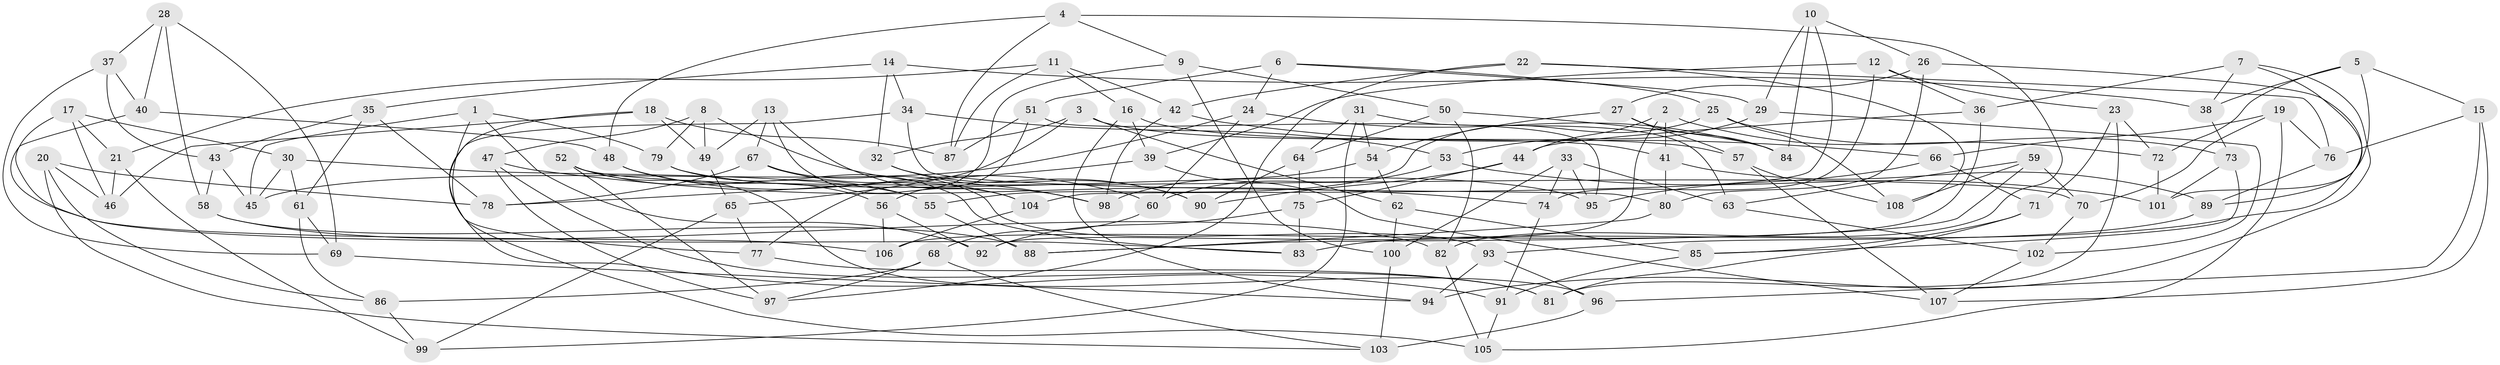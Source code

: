 // coarse degree distribution, {3: 0.1111111111111111, 10: 0.09259259259259259, 8: 0.07407407407407407, 4: 0.6111111111111112, 9: 0.07407407407407407, 7: 0.037037037037037035}
// Generated by graph-tools (version 1.1) at 2025/53/03/04/25 22:53:44]
// undirected, 108 vertices, 216 edges
graph export_dot {
  node [color=gray90,style=filled];
  1;
  2;
  3;
  4;
  5;
  6;
  7;
  8;
  9;
  10;
  11;
  12;
  13;
  14;
  15;
  16;
  17;
  18;
  19;
  20;
  21;
  22;
  23;
  24;
  25;
  26;
  27;
  28;
  29;
  30;
  31;
  32;
  33;
  34;
  35;
  36;
  37;
  38;
  39;
  40;
  41;
  42;
  43;
  44;
  45;
  46;
  47;
  48;
  49;
  50;
  51;
  52;
  53;
  54;
  55;
  56;
  57;
  58;
  59;
  60;
  61;
  62;
  63;
  64;
  65;
  66;
  67;
  68;
  69;
  70;
  71;
  72;
  73;
  74;
  75;
  76;
  77;
  78;
  79;
  80;
  81;
  82;
  83;
  84;
  85;
  86;
  87;
  88;
  89;
  90;
  91;
  92;
  93;
  94;
  95;
  96;
  97;
  98;
  99;
  100;
  101;
  102;
  103;
  104;
  105;
  106;
  107;
  108;
  1 -- 77;
  1 -- 79;
  1 -- 92;
  1 -- 45;
  2 -- 92;
  2 -- 72;
  2 -- 41;
  2 -- 44;
  3 -- 62;
  3 -- 41;
  3 -- 32;
  3 -- 65;
  4 -- 48;
  4 -- 87;
  4 -- 82;
  4 -- 9;
  5 -- 101;
  5 -- 38;
  5 -- 15;
  5 -- 72;
  6 -- 51;
  6 -- 25;
  6 -- 29;
  6 -- 24;
  7 -- 89;
  7 -- 94;
  7 -- 36;
  7 -- 38;
  8 -- 79;
  8 -- 90;
  8 -- 47;
  8 -- 49;
  9 -- 50;
  9 -- 77;
  9 -- 100;
  10 -- 29;
  10 -- 84;
  10 -- 26;
  10 -- 104;
  11 -- 16;
  11 -- 42;
  11 -- 21;
  11 -- 87;
  12 -- 36;
  12 -- 39;
  12 -- 74;
  12 -- 23;
  13 -- 67;
  13 -- 49;
  13 -- 104;
  13 -- 98;
  14 -- 35;
  14 -- 38;
  14 -- 34;
  14 -- 32;
  15 -- 76;
  15 -- 107;
  15 -- 96;
  16 -- 57;
  16 -- 39;
  16 -- 94;
  17 -- 83;
  17 -- 46;
  17 -- 30;
  17 -- 21;
  18 -- 91;
  18 -- 87;
  18 -- 49;
  18 -- 46;
  19 -- 76;
  19 -- 105;
  19 -- 66;
  19 -- 70;
  20 -- 78;
  20 -- 46;
  20 -- 103;
  20 -- 86;
  21 -- 46;
  21 -- 99;
  22 -- 108;
  22 -- 76;
  22 -- 42;
  22 -- 97;
  23 -- 81;
  23 -- 72;
  23 -- 71;
  24 -- 84;
  24 -- 45;
  24 -- 60;
  25 -- 73;
  25 -- 55;
  25 -- 108;
  26 -- 80;
  26 -- 27;
  26 -- 83;
  27 -- 84;
  27 -- 54;
  27 -- 57;
  28 -- 37;
  28 -- 69;
  28 -- 40;
  28 -- 58;
  29 -- 102;
  29 -- 53;
  30 -- 55;
  30 -- 45;
  30 -- 61;
  31 -- 54;
  31 -- 99;
  31 -- 64;
  31 -- 63;
  32 -- 90;
  32 -- 98;
  33 -- 74;
  33 -- 95;
  33 -- 100;
  33 -- 63;
  34 -- 53;
  34 -- 80;
  34 -- 105;
  35 -- 61;
  35 -- 43;
  35 -- 78;
  36 -- 106;
  36 -- 44;
  37 -- 69;
  37 -- 43;
  37 -- 40;
  38 -- 73;
  39 -- 107;
  39 -- 78;
  40 -- 48;
  40 -- 106;
  41 -- 80;
  41 -- 89;
  42 -- 66;
  42 -- 98;
  43 -- 58;
  43 -- 45;
  44 -- 90;
  44 -- 75;
  47 -- 74;
  47 -- 97;
  47 -- 81;
  48 -- 60;
  48 -- 56;
  49 -- 65;
  50 -- 84;
  50 -- 64;
  50 -- 82;
  51 -- 95;
  51 -- 87;
  51 -- 56;
  52 -- 70;
  52 -- 55;
  52 -- 97;
  52 -- 96;
  53 -- 101;
  53 -- 60;
  54 -- 62;
  54 -- 98;
  55 -- 88;
  56 -- 106;
  56 -- 92;
  57 -- 108;
  57 -- 107;
  58 -- 88;
  58 -- 82;
  59 -- 108;
  59 -- 63;
  59 -- 88;
  59 -- 70;
  60 -- 68;
  61 -- 86;
  61 -- 69;
  62 -- 85;
  62 -- 100;
  63 -- 102;
  64 -- 75;
  64 -- 90;
  65 -- 99;
  65 -- 77;
  66 -- 95;
  66 -- 71;
  67 -- 104;
  67 -- 93;
  67 -- 78;
  68 -- 97;
  68 -- 103;
  68 -- 86;
  69 -- 94;
  70 -- 102;
  71 -- 81;
  71 -- 85;
  72 -- 101;
  73 -- 101;
  73 -- 85;
  74 -- 91;
  75 -- 92;
  75 -- 83;
  76 -- 89;
  77 -- 81;
  79 -- 83;
  79 -- 95;
  80 -- 88;
  82 -- 105;
  85 -- 91;
  86 -- 99;
  89 -- 93;
  91 -- 105;
  93 -- 96;
  93 -- 94;
  96 -- 103;
  100 -- 103;
  102 -- 107;
  104 -- 106;
}
